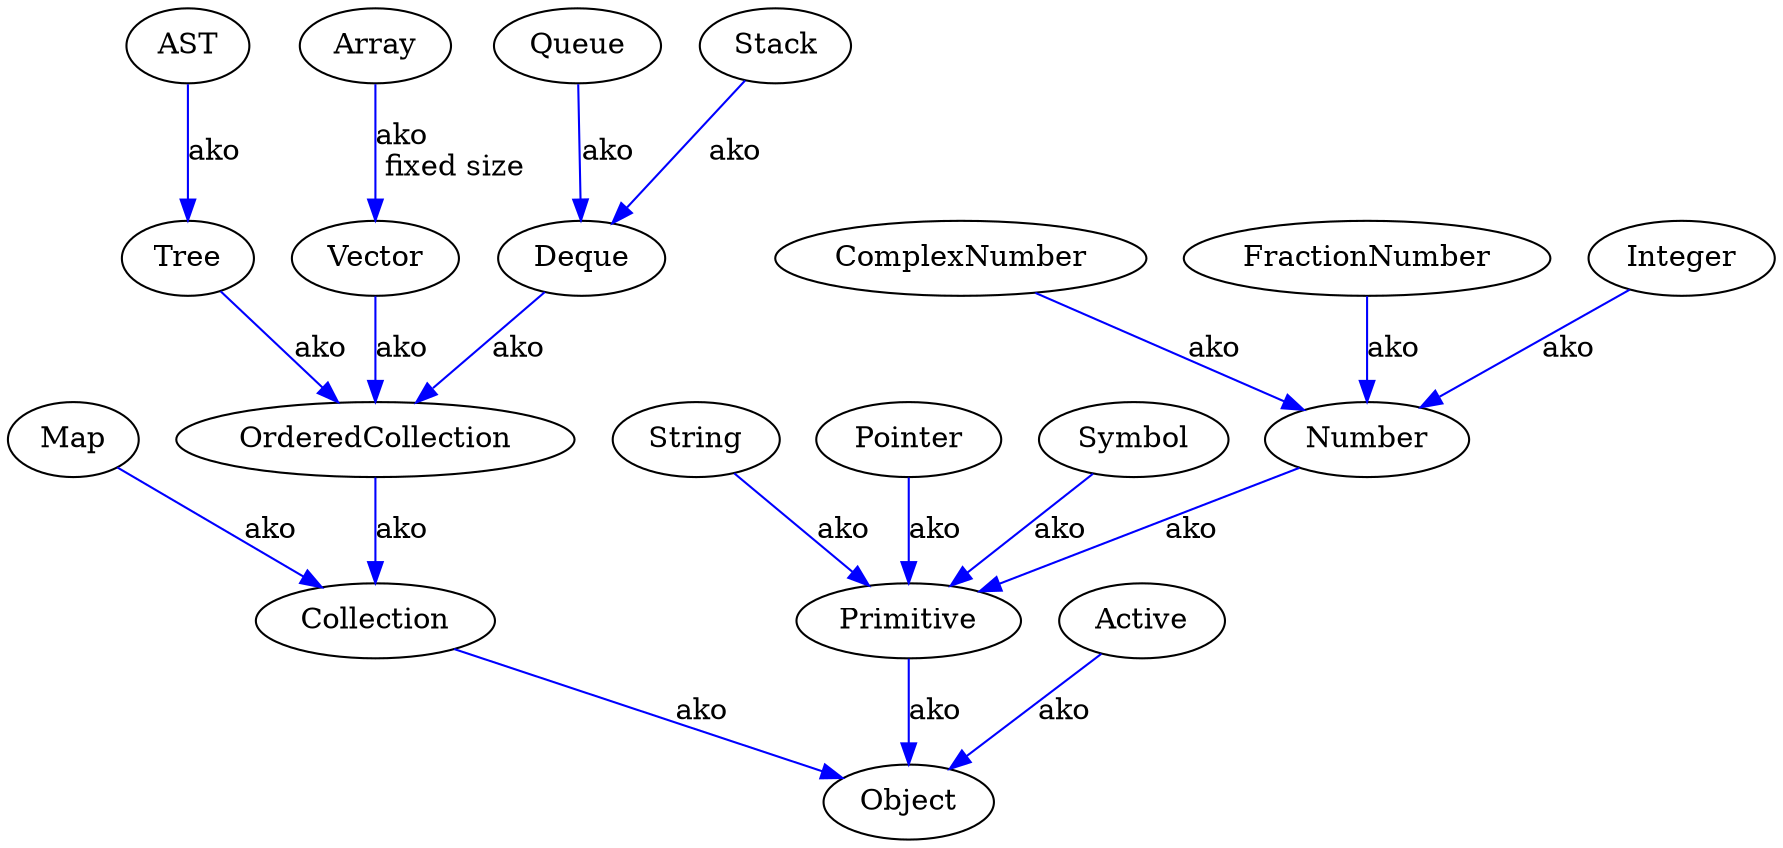 digraph {
Symbol -> Primitive -> Object [label=ako,color=blue];
Number -> Primitive [label=ako,color=blue];
ComplexNumber -> Number [label=ako,color=blue];
FractionNumber -> Number [label=ako,color=blue];
Integer -> Number [label=ako,color=blue];
String -> Primitive [label=ako,color=blue];
AST -> Tree -> OrderedCollection -> Collection -> Object [label=ako,color=blue];
#"Graph" -> OrderedCollection [label=ako,color=blue];
Vector -> OrderedCollection [label=ako,color=blue];
Map -> Collection [label=ako,color=blue];
Queue -> Deque -> OrderedCollection [label=ako,color=blue];
Stack -> Deque [label=ako,color=blue];
Array -> Vector [label="ako\l fixed size",color=blue];
#Array -> Primitive [label=is];
Active -> Object [label=ako,color=blue];
Pointer -> Primitive [label=ako,color=blue];
}